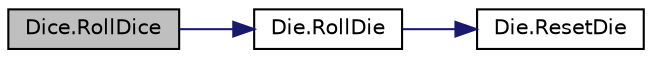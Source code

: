 digraph "Dice.RollDice"
{
 // LATEX_PDF_SIZE
  edge [fontname="Helvetica",fontsize="10",labelfontname="Helvetica",labelfontsize="10"];
  node [fontname="Helvetica",fontsize="10",shape=record];
  rankdir="LR";
  Node1 [label="Dice.RollDice",height=0.2,width=0.4,color="black", fillcolor="grey75", style="filled", fontcolor="black",tooltip=" "];
  Node1 -> Node2 [color="midnightblue",fontsize="10",style="solid"];
  Node2 [label="Die.RollDie",height=0.2,width=0.4,color="black", fillcolor="white", style="filled",URL="$class_die.html#a4995ecb1a88aa7f1043ae71ba8aa3ef5",tooltip=" "];
  Node2 -> Node3 [color="midnightblue",fontsize="10",style="solid"];
  Node3 [label="Die.ResetDie",height=0.2,width=0.4,color="black", fillcolor="white", style="filled",URL="$class_die.html#abc11c3d2bf0c0fba1555093eb5a8469e",tooltip=" "];
}
